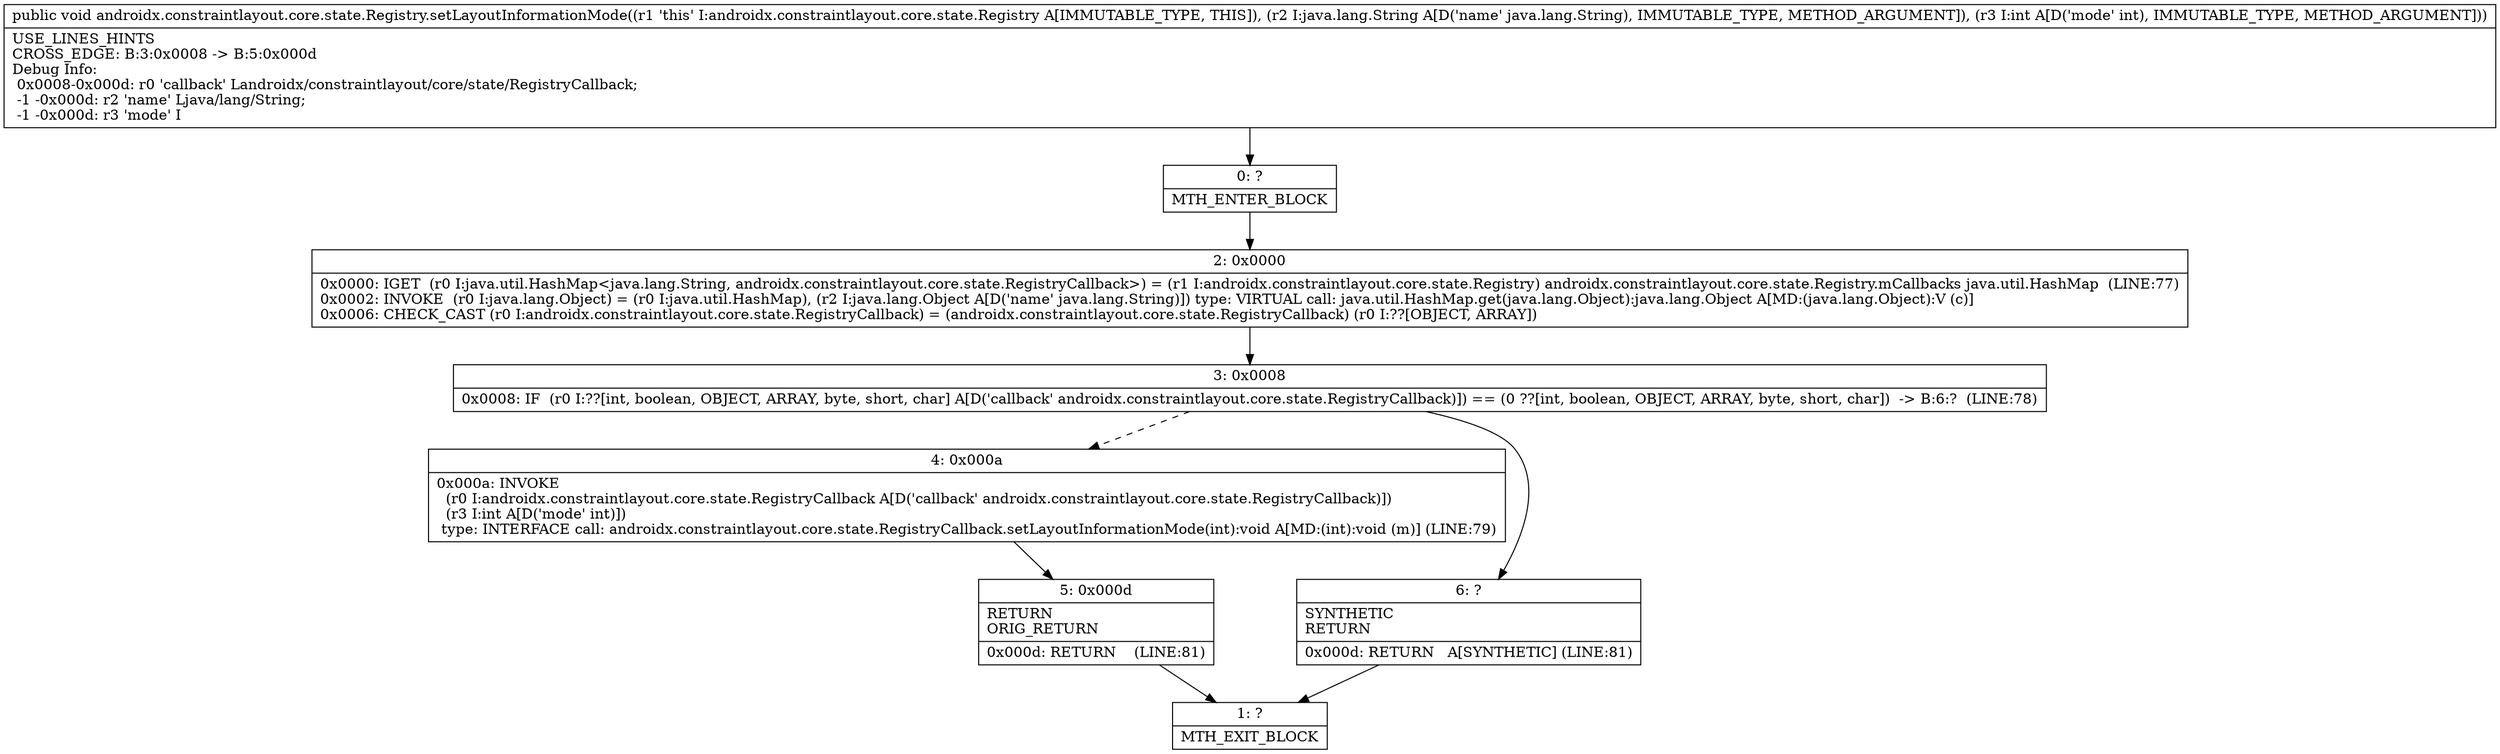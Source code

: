 digraph "CFG forandroidx.constraintlayout.core.state.Registry.setLayoutInformationMode(Ljava\/lang\/String;I)V" {
Node_0 [shape=record,label="{0\:\ ?|MTH_ENTER_BLOCK\l}"];
Node_2 [shape=record,label="{2\:\ 0x0000|0x0000: IGET  (r0 I:java.util.HashMap\<java.lang.String, androidx.constraintlayout.core.state.RegistryCallback\>) = (r1 I:androidx.constraintlayout.core.state.Registry) androidx.constraintlayout.core.state.Registry.mCallbacks java.util.HashMap  (LINE:77)\l0x0002: INVOKE  (r0 I:java.lang.Object) = (r0 I:java.util.HashMap), (r2 I:java.lang.Object A[D('name' java.lang.String)]) type: VIRTUAL call: java.util.HashMap.get(java.lang.Object):java.lang.Object A[MD:(java.lang.Object):V (c)]\l0x0006: CHECK_CAST (r0 I:androidx.constraintlayout.core.state.RegistryCallback) = (androidx.constraintlayout.core.state.RegistryCallback) (r0 I:??[OBJECT, ARRAY]) \l}"];
Node_3 [shape=record,label="{3\:\ 0x0008|0x0008: IF  (r0 I:??[int, boolean, OBJECT, ARRAY, byte, short, char] A[D('callback' androidx.constraintlayout.core.state.RegistryCallback)]) == (0 ??[int, boolean, OBJECT, ARRAY, byte, short, char])  \-\> B:6:?  (LINE:78)\l}"];
Node_4 [shape=record,label="{4\:\ 0x000a|0x000a: INVOKE  \l  (r0 I:androidx.constraintlayout.core.state.RegistryCallback A[D('callback' androidx.constraintlayout.core.state.RegistryCallback)])\l  (r3 I:int A[D('mode' int)])\l type: INTERFACE call: androidx.constraintlayout.core.state.RegistryCallback.setLayoutInformationMode(int):void A[MD:(int):void (m)] (LINE:79)\l}"];
Node_5 [shape=record,label="{5\:\ 0x000d|RETURN\lORIG_RETURN\l|0x000d: RETURN    (LINE:81)\l}"];
Node_1 [shape=record,label="{1\:\ ?|MTH_EXIT_BLOCK\l}"];
Node_6 [shape=record,label="{6\:\ ?|SYNTHETIC\lRETURN\l|0x000d: RETURN   A[SYNTHETIC] (LINE:81)\l}"];
MethodNode[shape=record,label="{public void androidx.constraintlayout.core.state.Registry.setLayoutInformationMode((r1 'this' I:androidx.constraintlayout.core.state.Registry A[IMMUTABLE_TYPE, THIS]), (r2 I:java.lang.String A[D('name' java.lang.String), IMMUTABLE_TYPE, METHOD_ARGUMENT]), (r3 I:int A[D('mode' int), IMMUTABLE_TYPE, METHOD_ARGUMENT]))  | USE_LINES_HINTS\lCROSS_EDGE: B:3:0x0008 \-\> B:5:0x000d\lDebug Info:\l  0x0008\-0x000d: r0 'callback' Landroidx\/constraintlayout\/core\/state\/RegistryCallback;\l  \-1 \-0x000d: r2 'name' Ljava\/lang\/String;\l  \-1 \-0x000d: r3 'mode' I\l}"];
MethodNode -> Node_0;Node_0 -> Node_2;
Node_2 -> Node_3;
Node_3 -> Node_4[style=dashed];
Node_3 -> Node_6;
Node_4 -> Node_5;
Node_5 -> Node_1;
Node_6 -> Node_1;
}

